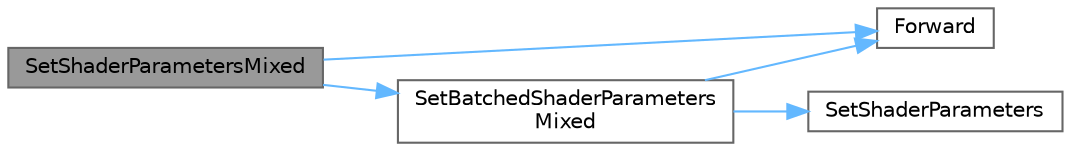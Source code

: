 digraph "SetShaderParametersMixed"
{
 // INTERACTIVE_SVG=YES
 // LATEX_PDF_SIZE
  bgcolor="transparent";
  edge [fontname=Helvetica,fontsize=10,labelfontname=Helvetica,labelfontsize=10];
  node [fontname=Helvetica,fontsize=10,shape=box,height=0.2,width=0.4];
  rankdir="LR";
  Node1 [id="Node000001",label="SetShaderParametersMixed",height=0.2,width=0.4,color="gray40", fillcolor="grey60", style="filled", fontcolor="black",tooltip="Utility to set all legacy and non-legacy parameters for a shader. Requires the shader type to impleme..."];
  Node1 -> Node2 [id="edge1_Node000001_Node000002",color="steelblue1",style="solid",tooltip=" "];
  Node2 [id="Node000002",label="Forward",height=0.2,width=0.4,color="grey40", fillcolor="white", style="filled",URL="$d4/d24/UnrealTemplate_8h.html#a68f280c1d561a8899a1e9e3ea8405d00",tooltip="Forward will cast a reference to an rvalue reference."];
  Node1 -> Node3 [id="edge2_Node000001_Node000003",color="steelblue1",style="solid",tooltip=" "];
  Node3 [id="Node000003",label="SetBatchedShaderParameters\lMixed",height=0.2,width=0.4,color="grey40", fillcolor="white", style="filled",URL="$d9/dfb/ShaderParameterUtils_8h.html#ae8460eca779a7151eb6e33b52d059e5e",tooltip="Utility to set all legacy and non-legacy parameters for a shader. Requires the shader type to impleme..."];
  Node3 -> Node2 [id="edge3_Node000003_Node000002",color="steelblue1",style="solid",tooltip=" "];
  Node3 -> Node4 [id="edge4_Node000003_Node000004",color="steelblue1",style="solid",tooltip=" "];
  Node4 [id="Node000004",label="SetShaderParameters",height=0.2,width=0.4,color="grey40", fillcolor="white", style="filled",URL="$dc/d10/ShaderParameterStruct_8h.html#a6d0f1aee553d43d6ecbce3f539d044b6",tooltip=" "];
}
